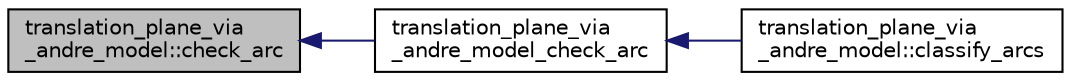 digraph "translation_plane_via_andre_model::check_arc"
{
  edge [fontname="Helvetica",fontsize="10",labelfontname="Helvetica",labelfontsize="10"];
  node [fontname="Helvetica",fontsize="10",shape=record];
  rankdir="LR";
  Node9 [label="translation_plane_via\l_andre_model::check_arc",height=0.2,width=0.4,color="black", fillcolor="grey75", style="filled", fontcolor="black"];
  Node9 -> Node10 [dir="back",color="midnightblue",fontsize="10",style="solid",fontname="Helvetica"];
  Node10 [label="translation_plane_via\l_andre_model_check_arc",height=0.2,width=0.4,color="black", fillcolor="white", style="filled",URL="$d4/d8c/translation__plane__via__andre__model_8_c.html#ae2e2edd0437d24ac650e918ec58a7410"];
  Node10 -> Node11 [dir="back",color="midnightblue",fontsize="10",style="solid",fontname="Helvetica"];
  Node11 [label="translation_plane_via\l_andre_model::classify_arcs",height=0.2,width=0.4,color="black", fillcolor="white", style="filled",URL="$d1/dcc/classtranslation__plane__via__andre__model.html#ac8f002e812a8b152d41e806688601c5e"];
}
